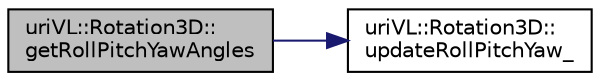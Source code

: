 digraph "uriVL::Rotation3D::getRollPitchYawAngles"
{
  edge [fontname="Helvetica",fontsize="10",labelfontname="Helvetica",labelfontsize="10"];
  node [fontname="Helvetica",fontsize="10",shape=record];
  rankdir="LR";
  Node1 [label="uriVL::Rotation3D::\lgetRollPitchYawAngles",height=0.2,width=0.4,color="black", fillcolor="grey75", style="filled", fontcolor="black"];
  Node1 -> Node2 [color="midnightblue",fontsize="10",style="solid",fontname="Helvetica"];
  Node2 [label="uriVL::Rotation3D::\lupdateRollPitchYaw_",height=0.2,width=0.4,color="black", fillcolor="white", style="filled",URL="$classuriVL_1_1Rotation3D.html#a6b56e22505f35b1b7dfc34d9f332b68b",tooltip="Updates the rooll-pitch-yaw representation if it was not up-to-date. "];
}
